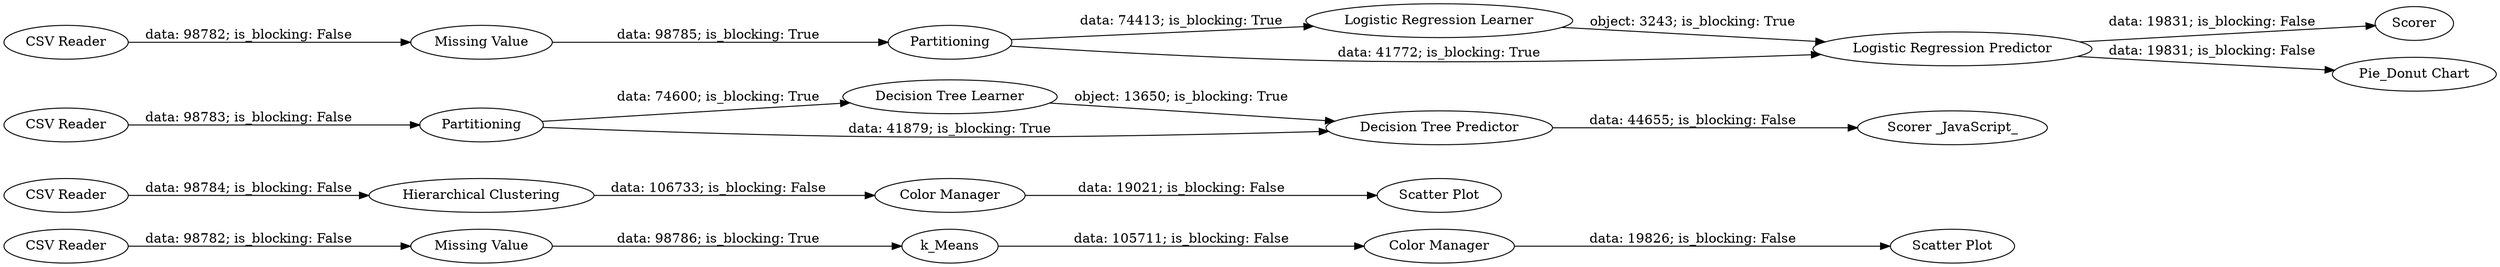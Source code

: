 digraph {
	"-5114470539937276997_4" [label="Color Manager"]
	"-5114470539937276997_10" [label="Hierarchical Clustering"]
	"-5114470539937276997_7" [label="Decision Tree Learner"]
	"-5114470539937276997_3" [label="Scatter Plot"]
	"-5114470539937276997_21" [label="Scorer _JavaScript_"]
	"-5114470539937276997_1" [label="CSV Reader"]
	"-5114470539937276997_19" [label="Missing Value"]
	"-5114470539937276997_18" [label="Scatter Plot"]
	"-5114470539937276997_13" [label="Logistic Regression Learner"]
	"-5114470539937276997_20" [label=Scorer]
	"-5114470539937276997_5" [label="CSV Reader"]
	"-5114470539937276997_12" [label=Partitioning]
	"-5114470539937276997_2" [label=k_Means]
	"-5114470539937276997_6" [label=Partitioning]
	"-5114470539937276997_17" [label="Color Manager"]
	"-5114470539937276997_11" [label="CSV Reader"]
	"-5114470539937276997_14" [label="Logistic Regression Predictor"]
	"-5114470539937276997_9" [label="CSV Reader"]
	"-5114470539937276997_16" [label="Missing Value"]
	"-5114470539937276997_8" [label="Decision Tree Predictor"]
	"-5114470539937276997_15" [label="Pie_Donut Chart"]
	"-5114470539937276997_19" -> "-5114470539937276997_12" [label="data: 98785; is_blocking: True"]
	"-5114470539937276997_5" -> "-5114470539937276997_6" [label="data: 98783; is_blocking: False"]
	"-5114470539937276997_7" -> "-5114470539937276997_8" [label="object: 13650; is_blocking: True"]
	"-5114470539937276997_12" -> "-5114470539937276997_13" [label="data: 74413; is_blocking: True"]
	"-5114470539937276997_9" -> "-5114470539937276997_10" [label="data: 98784; is_blocking: False"]
	"-5114470539937276997_10" -> "-5114470539937276997_17" [label="data: 106733; is_blocking: False"]
	"-5114470539937276997_13" -> "-5114470539937276997_14" [label="object: 3243; is_blocking: True"]
	"-5114470539937276997_8" -> "-5114470539937276997_21" [label="data: 44655; is_blocking: False"]
	"-5114470539937276997_14" -> "-5114470539937276997_20" [label="data: 19831; is_blocking: False"]
	"-5114470539937276997_11" -> "-5114470539937276997_19" [label="data: 98782; is_blocking: False"]
	"-5114470539937276997_6" -> "-5114470539937276997_8" [label="data: 41879; is_blocking: True"]
	"-5114470539937276997_17" -> "-5114470539937276997_18" [label="data: 19021; is_blocking: False"]
	"-5114470539937276997_16" -> "-5114470539937276997_2" [label="data: 98786; is_blocking: True"]
	"-5114470539937276997_1" -> "-5114470539937276997_16" [label="data: 98782; is_blocking: False"]
	"-5114470539937276997_4" -> "-5114470539937276997_3" [label="data: 19826; is_blocking: False"]
	"-5114470539937276997_12" -> "-5114470539937276997_14" [label="data: 41772; is_blocking: True"]
	"-5114470539937276997_2" -> "-5114470539937276997_4" [label="data: 105711; is_blocking: False"]
	"-5114470539937276997_6" -> "-5114470539937276997_7" [label="data: 74600; is_blocking: True"]
	"-5114470539937276997_14" -> "-5114470539937276997_15" [label="data: 19831; is_blocking: False"]
	rankdir=LR
}
